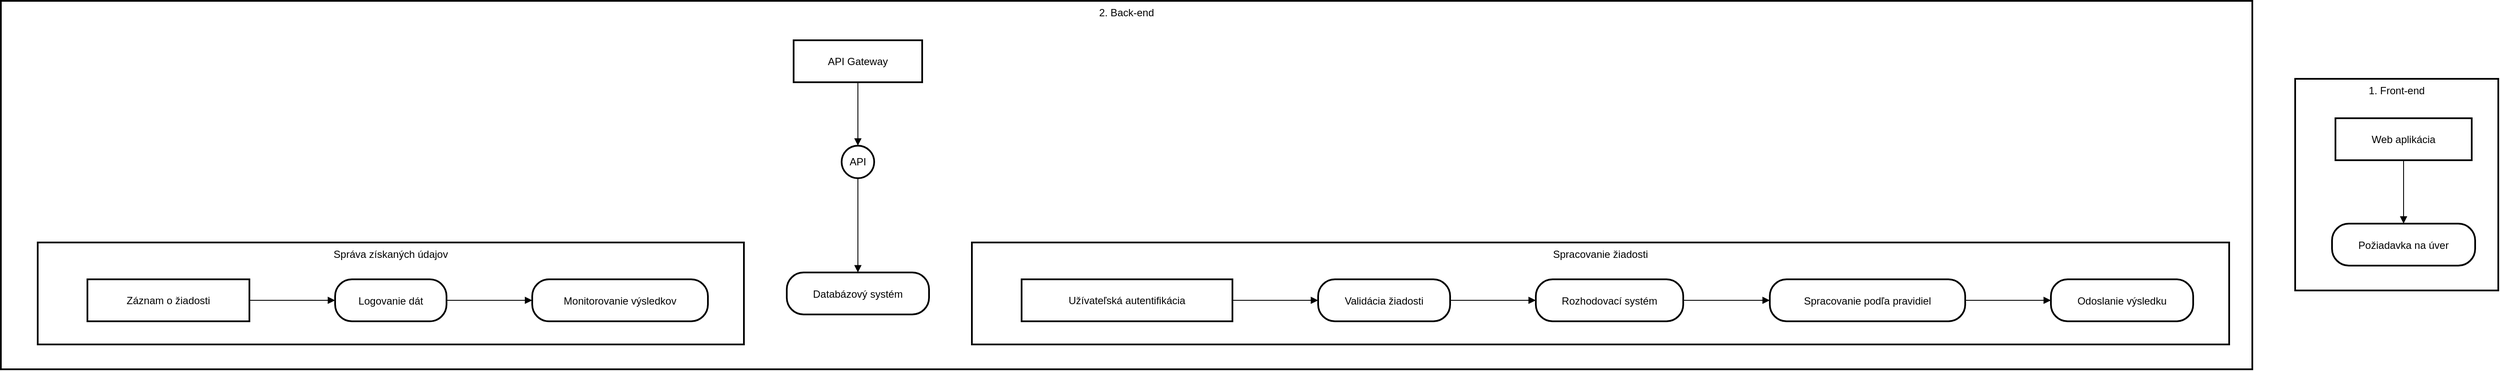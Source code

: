 <mxfile version="24.7.17">
  <diagram name="Page-1" id="UJEIOvumHGX8HuSwUBZJ">
    <mxGraphModel>
      <root>
        <mxCell id="0" />
        <mxCell id="1" parent="0" />
        <mxCell id="2" value="2. Back-end" style="whiteSpace=wrap;strokeWidth=2;verticalAlign=top;" vertex="1" parent="1">
          <mxGeometry x="8" y="8" width="2627" height="430" as="geometry" />
        </mxCell>
        <mxCell id="3" value="Správa získaných údajov" style="whiteSpace=wrap;strokeWidth=2;verticalAlign=top;" vertex="1" parent="2">
          <mxGeometry x="43" y="282" width="824" height="119" as="geometry" />
        </mxCell>
        <mxCell id="4" value="Záznam o žiadosti" style="whiteSpace=wrap;strokeWidth=2;" vertex="1" parent="3">
          <mxGeometry x="58" y="43" width="189" height="49" as="geometry" />
        </mxCell>
        <mxCell id="5" value="Logovanie dát" style="rounded=1;arcSize=40;strokeWidth=2" vertex="1" parent="3">
          <mxGeometry x="347" y="43" width="130" height="49" as="geometry" />
        </mxCell>
        <mxCell id="6" value="Monitorovanie výsledkov" style="rounded=1;arcSize=40;strokeWidth=2" vertex="1" parent="3">
          <mxGeometry x="577" y="43" width="205" height="49" as="geometry" />
        </mxCell>
        <mxCell id="7" value="" style="curved=1;startArrow=none;endArrow=block;exitX=1;exitY=0.5;entryX=0;entryY=0.5;" edge="1" parent="3" source="4" target="5">
          <mxGeometry relative="1" as="geometry">
            <Array as="points" />
          </mxGeometry>
        </mxCell>
        <mxCell id="8" value="" style="curved=1;startArrow=none;endArrow=block;exitX=1;exitY=0.5;entryX=0;entryY=0.5;" edge="1" parent="3" source="5" target="6">
          <mxGeometry relative="1" as="geometry">
            <Array as="points" />
          </mxGeometry>
        </mxCell>
        <mxCell id="9" value="API Gateway" style="whiteSpace=wrap;strokeWidth=2;" vertex="1" parent="2">
          <mxGeometry x="925" y="46" width="150" height="49" as="geometry" />
        </mxCell>
        <mxCell id="10" value="API" style="ellipse;aspect=fixed;strokeWidth=2;whiteSpace=wrap;" vertex="1" parent="2">
          <mxGeometry x="981" y="169" width="38" height="38" as="geometry" />
        </mxCell>
        <mxCell id="11" value="Databázový systém" style="rounded=1;arcSize=40;strokeWidth=2" vertex="1" parent="2">
          <mxGeometry x="917" y="317" width="166" height="49" as="geometry" />
        </mxCell>
        <mxCell id="12" value="Spracovanie žiadosti" style="whiteSpace=wrap;strokeWidth=2;verticalAlign=top;" vertex="1" parent="2">
          <mxGeometry x="1133" y="282" width="1467" height="119" as="geometry" />
        </mxCell>
        <mxCell id="13" value="Užívateľská autentifikácia" style="whiteSpace=wrap;strokeWidth=2;" vertex="1" parent="12">
          <mxGeometry x="58" y="43" width="246" height="49" as="geometry" />
        </mxCell>
        <mxCell id="14" value="Validácia žiadosti" style="rounded=1;arcSize=40;strokeWidth=2" vertex="1" parent="12">
          <mxGeometry x="404" y="43" width="154" height="49" as="geometry" />
        </mxCell>
        <mxCell id="15" value="Rozhodovací systém" style="rounded=1;arcSize=40;strokeWidth=2" vertex="1" parent="12">
          <mxGeometry x="658" y="43" width="172" height="49" as="geometry" />
        </mxCell>
        <mxCell id="16" value="Spracovanie podľa pravidiel" style="rounded=1;arcSize=40;strokeWidth=2" vertex="1" parent="12">
          <mxGeometry x="931" y="43" width="228" height="49" as="geometry" />
        </mxCell>
        <mxCell id="17" value="Odoslanie výsledku" style="rounded=1;arcSize=40;strokeWidth=2" vertex="1" parent="12">
          <mxGeometry x="1259" y="43" width="166" height="49" as="geometry" />
        </mxCell>
        <mxCell id="18" value="" style="curved=1;startArrow=none;endArrow=block;exitX=1;exitY=0.5;entryX=0;entryY=0.5;" edge="1" parent="12" source="13" target="14">
          <mxGeometry relative="1" as="geometry">
            <Array as="points" />
          </mxGeometry>
        </mxCell>
        <mxCell id="19" value="" style="curved=1;startArrow=none;endArrow=block;exitX=1;exitY=0.5;entryX=0;entryY=0.5;" edge="1" parent="12" source="14" target="15">
          <mxGeometry relative="1" as="geometry">
            <Array as="points" />
          </mxGeometry>
        </mxCell>
        <mxCell id="20" value="" style="curved=1;startArrow=none;endArrow=block;exitX=1;exitY=0.5;entryX=0;entryY=0.5;" edge="1" parent="12" source="15" target="16">
          <mxGeometry relative="1" as="geometry">
            <Array as="points" />
          </mxGeometry>
        </mxCell>
        <mxCell id="21" value="" style="curved=1;startArrow=none;endArrow=block;exitX=1;exitY=0.5;entryX=0;entryY=0.5;" edge="1" parent="12" source="16" target="17">
          <mxGeometry relative="1" as="geometry">
            <Array as="points" />
          </mxGeometry>
        </mxCell>
        <mxCell id="22" value="" style="curved=1;startArrow=none;endArrow=block;exitX=0.5;exitY=0.98;entryX=0.51;entryY=0;" edge="1" parent="2" source="9" target="10">
          <mxGeometry relative="1" as="geometry">
            <Array as="points" />
          </mxGeometry>
        </mxCell>
        <mxCell id="23" value="" style="curved=1;startArrow=none;endArrow=block;exitX=0.51;exitY=1;entryX=0.5;entryY=0;" edge="1" parent="2" source="10" target="11">
          <mxGeometry relative="1" as="geometry">
            <Array as="points" />
          </mxGeometry>
        </mxCell>
        <mxCell id="24" value="1. Front-end" style="whiteSpace=wrap;strokeWidth=2;verticalAlign=top;" vertex="1" parent="1">
          <mxGeometry x="2685" y="99" width="237" height="247" as="geometry" />
        </mxCell>
        <mxCell id="25" value="Web aplikácia" style="whiteSpace=wrap;strokeWidth=2;" vertex="1" parent="24">
          <mxGeometry x="47" y="46" width="159" height="49" as="geometry" />
        </mxCell>
        <mxCell id="26" value="Požiadavka na úver" style="rounded=1;arcSize=40;strokeWidth=2" vertex="1" parent="24">
          <mxGeometry x="43" y="169" width="167" height="49" as="geometry" />
        </mxCell>
        <mxCell id="27" value="" style="curved=1;startArrow=none;endArrow=block;exitX=0.5;exitY=0.98;entryX=0.5;entryY=0;" edge="1" parent="24" source="25" target="26">
          <mxGeometry relative="1" as="geometry">
            <Array as="points" />
          </mxGeometry>
        </mxCell>
      </root>
    </mxGraphModel>
  </diagram>
</mxfile>
